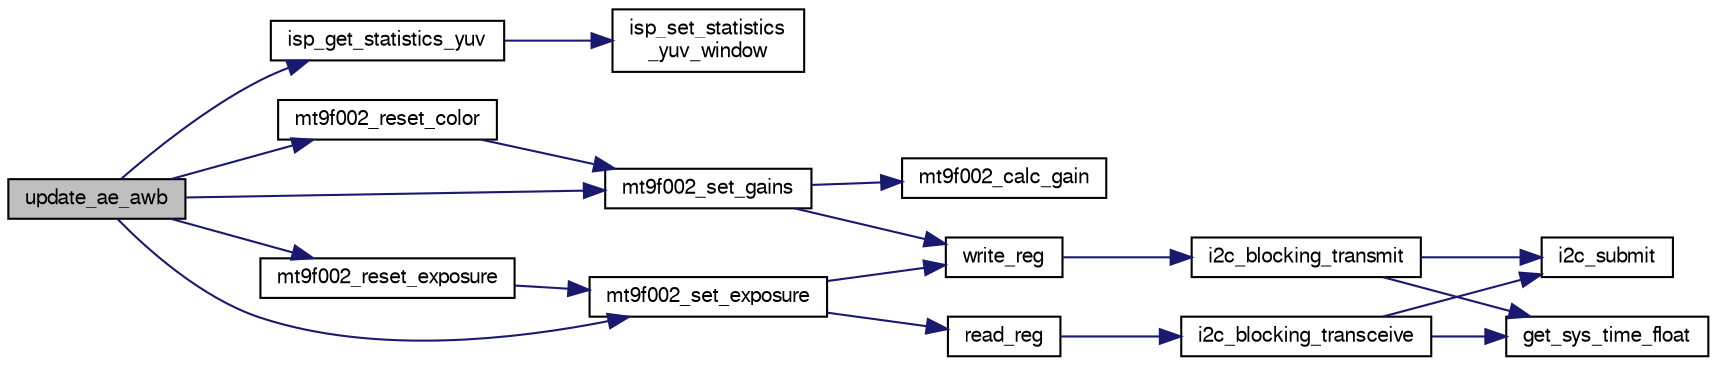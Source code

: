 digraph "update_ae_awb"
{
  edge [fontname="FreeSans",fontsize="10",labelfontname="FreeSans",labelfontsize="10"];
  node [fontname="FreeSans",fontsize="10",shape=record];
  rankdir="LR";
  Node1 [label="update_ae_awb",height=0.2,width=0.4,color="black", fillcolor="grey75", style="filled", fontcolor="black"];
  Node1 -> Node2 [color="midnightblue",fontsize="10",style="solid",fontname="FreeSans"];
  Node2 [label="isp_get_statistics_yuv",height=0.2,width=0.4,color="black", fillcolor="white", style="filled",URL="$libisp_8c.html#a5421e059846fd80e5f6bf1bd3ae1bb45"];
  Node2 -> Node3 [color="midnightblue",fontsize="10",style="solid",fontname="FreeSans"];
  Node3 [label="isp_set_statistics\l_yuv_window",height=0.2,width=0.4,color="black", fillcolor="white", style="filled",URL="$libisp_8c.html#a6a238c4b9844e41ce7a5f26f7725d5ee"];
  Node1 -> Node4 [color="midnightblue",fontsize="10",style="solid",fontname="FreeSans"];
  Node4 [label="mt9f002_reset_color",height=0.2,width=0.4,color="black", fillcolor="white", style="filled",URL="$mt9f002_8c.html#ad35111d4dbfb1bb69e2dcce789ba5e0b"];
  Node4 -> Node5 [color="midnightblue",fontsize="10",style="solid",fontname="FreeSans"];
  Node5 [label="mt9f002_set_gains",height=0.2,width=0.4,color="black", fillcolor="white", style="filled",URL="$mt9f002_8c.html#a2b19e806c9c4331da2e4730dd6592e38",tooltip="Sets the GreenR, Blue, Red and GreenB gains. "];
  Node5 -> Node6 [color="midnightblue",fontsize="10",style="solid",fontname="FreeSans"];
  Node6 [label="mt9f002_calc_gain",height=0.2,width=0.4,color="black", fillcolor="white", style="filled",URL="$mt9f002_8c.html#a1564bc84cae7f55e338ef29831456ac7",tooltip="Calculate the gain based on value of 1.0 -> 63.50. "];
  Node5 -> Node7 [color="midnightblue",fontsize="10",style="solid",fontname="FreeSans"];
  Node7 [label="write_reg",height=0.2,width=0.4,color="black", fillcolor="white", style="filled",URL="$mt9f002_8c.html#ab00cad0726a874bbfacc6481624e7463",tooltip="Write multiple bytes to a single register. "];
  Node7 -> Node8 [color="midnightblue",fontsize="10",style="solid",fontname="FreeSans"];
  Node8 [label="i2c_blocking_transmit",height=0.2,width=0.4,color="black", fillcolor="white", style="filled",URL="$group__i2c.html#gad729c07f3a162f0463cbe381f4b538d3",tooltip="Submit a write only transaction and wait for it to complete. "];
  Node8 -> Node9 [color="midnightblue",fontsize="10",style="solid",fontname="FreeSans"];
  Node9 [label="i2c_submit",height=0.2,width=0.4,color="black", fillcolor="white", style="filled",URL="$group__i2c.html#ga4eed48e542a9c71b93372f5a38d7e367",tooltip="Submit a I2C transaction. "];
  Node8 -> Node10 [color="midnightblue",fontsize="10",style="solid",fontname="FreeSans"];
  Node10 [label="get_sys_time_float",height=0.2,width=0.4,color="black", fillcolor="white", style="filled",URL="$sys__time_8h.html#af486c2fb33d8d33645256a9970eb056e",tooltip="Get the time in seconds since startup. "];
  Node1 -> Node11 [color="midnightblue",fontsize="10",style="solid",fontname="FreeSans"];
  Node11 [label="mt9f002_reset_exposure",height=0.2,width=0.4,color="black", fillcolor="white", style="filled",URL="$mt9f002_8c.html#a107e8b9a036f53944cf021efd09ca617"];
  Node11 -> Node12 [color="midnightblue",fontsize="10",style="solid",fontname="FreeSans"];
  Node12 [label="mt9f002_set_exposure",height=0.2,width=0.4,color="black", fillcolor="white", style="filled",URL="$mt9f002_8c.html#abcc9f0f2484aa96a4c1cef0c563fd62e",tooltip="Set the exposure configuration Depends on the blanking (and therefore the FPS) "];
  Node12 -> Node13 [color="midnightblue",fontsize="10",style="solid",fontname="FreeSans"];
  Node13 [label="read_reg",height=0.2,width=0.4,color="black", fillcolor="white", style="filled",URL="$mt9f002_8c.html#a776f344a93cb1df009bcf51511f151ae",tooltip="Read multiple bytes from a register. "];
  Node13 -> Node14 [color="midnightblue",fontsize="10",style="solid",fontname="FreeSans"];
  Node14 [label="i2c_blocking_transceive",height=0.2,width=0.4,color="black", fillcolor="white", style="filled",URL="$group__i2c.html#ga0666a38e1bb2dc7a6b796a404e27fef4",tooltip="Submit a write/read transaction and wait for it to complete. "];
  Node14 -> Node9 [color="midnightblue",fontsize="10",style="solid",fontname="FreeSans"];
  Node14 -> Node10 [color="midnightblue",fontsize="10",style="solid",fontname="FreeSans"];
  Node12 -> Node7 [color="midnightblue",fontsize="10",style="solid",fontname="FreeSans"];
  Node1 -> Node12 [color="midnightblue",fontsize="10",style="solid",fontname="FreeSans"];
  Node1 -> Node5 [color="midnightblue",fontsize="10",style="solid",fontname="FreeSans"];
}
